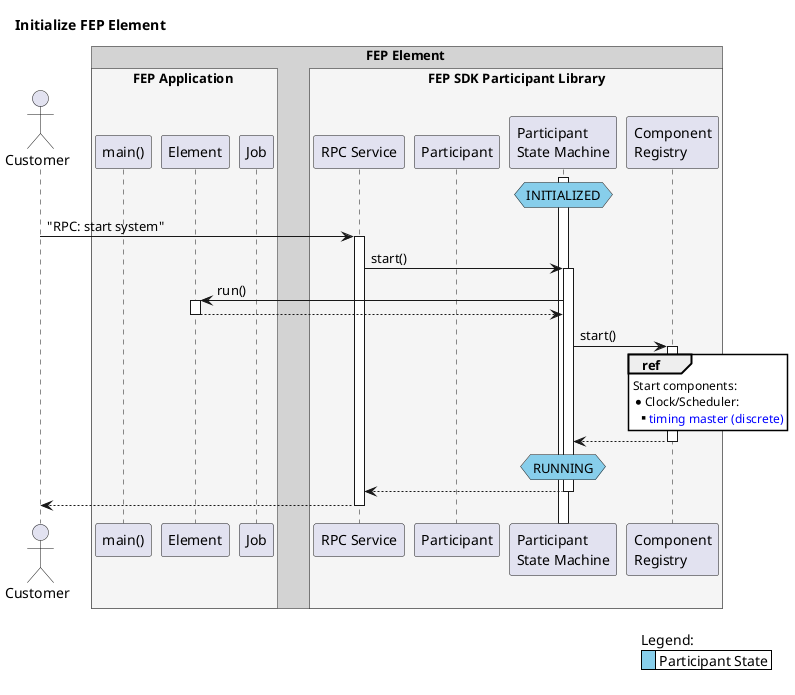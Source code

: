 /**
 * Copyright 2023 CARIAD SE.
 *
 * This Source Code Form is subject to the terms of the Mozilla
 * Public License, v. 2.0. If a copy of the MPL was not distributed
 * with this file, You can obtain one at https://mozilla.org/MPL/2.0/.
 */

@startuml
 skinparam backgroundColor transparent
 skinparam sequenceReferenceBackgroundColor white
 skinparam defaultTextAlignment left
 skinparam BoxPadding 10
 skinparam hyperlinkUnderline false
 skinparam legendBackgroundColor white
 skinparam LegendBorderThickness 0
 'use teoz for nested boxes
 !pragma teoz true
 
 title Initialize FEP Element
 
 legend right
  Legend:
  | <#SkyBlue>    | Participant State |
 end legend
 
 actor Customer
 box FEP Element #LightGrey
 box FEP Application #WhiteSmoke
  participant "main()"
  participant Element
  participant Job
 end box
 
 box "FEP SDK Participant Library" #WhiteSmoke
  participant "RPC Service"
  participant Participant
  participant "Participant\nState Machine"
  participant "Component\nRegistry"
 end box
 end box
 
 activate "Participant\nState Machine"
 hnote over "Participant\nState Machine"#SkyBlue: INITIALIZED
 
 Customer -> "RPC Service": "RPC: start system"
  activate "RPC Service"
  "RPC Service" -> "Participant\nState Machine": start()
   activate "Participant\nState Machine"
   "Participant\nState Machine" -> Element: run()
    activate Element
    return
   "Participant\nState Machine" -> "Component\nRegistry": start()
    activate "Component\nRegistry"
    
     ref over "Component\nRegistry"
     Start components:
     * Clock/Scheduler:
     ** [[components_start_clock_scheduler_master_discrete.svg timing master (discrete)]]
     end ref
    return
   hnote over "Participant\nState Machine"#SkyBlue: RUNNING
   return
  return
@enduml